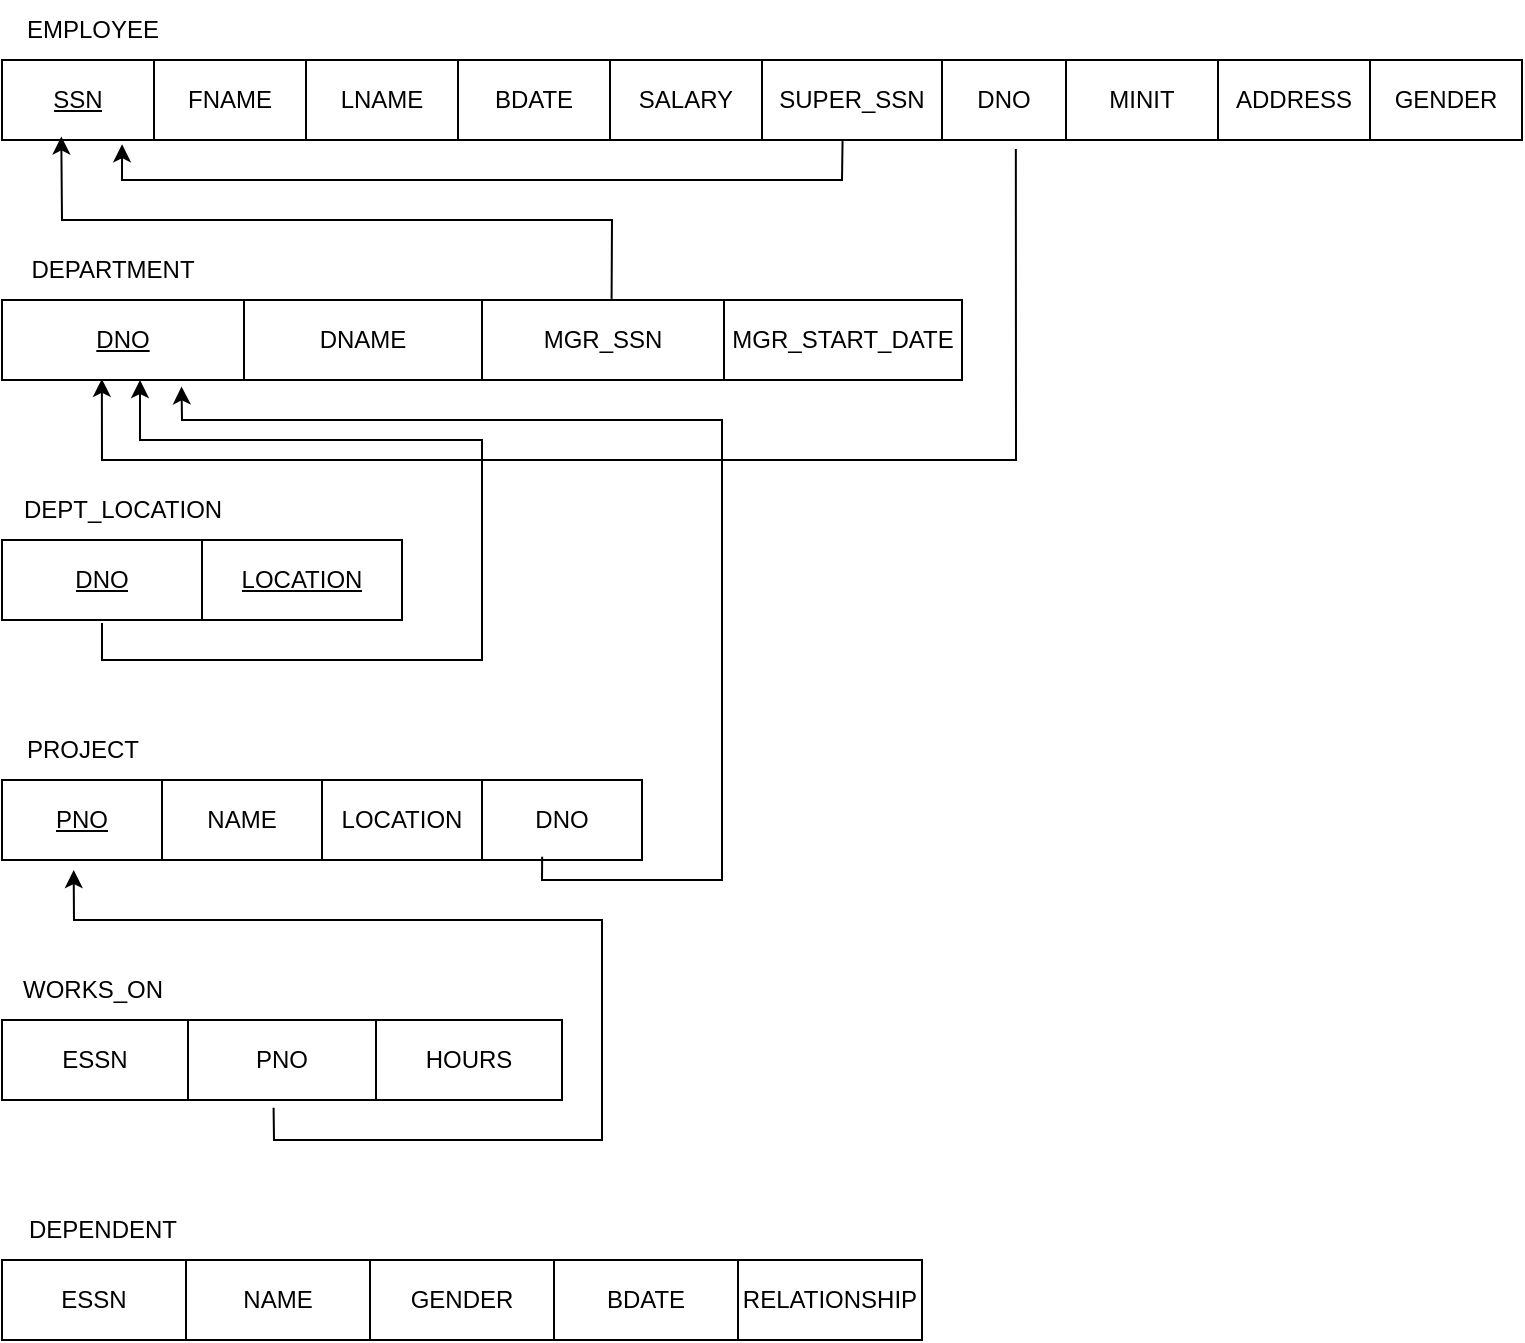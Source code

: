 <mxfile version="21.4.0" type="device">
  <diagram name="Page-1" id="WtzzcQmOFewp-zkcti-L">
    <mxGraphModel dx="969" dy="545" grid="1" gridSize="10" guides="1" tooltips="1" connect="1" arrows="1" fold="1" page="1" pageScale="1" pageWidth="827" pageHeight="1169" math="0" shadow="0">
      <root>
        <mxCell id="0" />
        <mxCell id="1" parent="0" />
        <mxCell id="aKiWD4lnwsIZx4lJDjJ6-1" value="" style="shape=table;startSize=0;container=1;collapsible=0;childLayout=tableLayout;" vertex="1" parent="1">
          <mxGeometry x="40" y="80" width="760" height="40" as="geometry" />
        </mxCell>
        <mxCell id="aKiWD4lnwsIZx4lJDjJ6-2" value="" style="shape=tableRow;horizontal=0;startSize=0;swimlaneHead=0;swimlaneBody=0;strokeColor=inherit;top=0;left=0;bottom=0;right=0;collapsible=0;dropTarget=0;fillColor=none;points=[[0,0.5],[1,0.5]];portConstraint=eastwest;" vertex="1" parent="aKiWD4lnwsIZx4lJDjJ6-1">
          <mxGeometry width="760" height="40" as="geometry" />
        </mxCell>
        <mxCell id="aKiWD4lnwsIZx4lJDjJ6-3" value="&lt;u&gt;SSN&lt;/u&gt;" style="shape=partialRectangle;html=1;whiteSpace=wrap;connectable=0;strokeColor=inherit;overflow=hidden;fillColor=none;top=0;left=0;bottom=0;right=0;pointerEvents=1;" vertex="1" parent="aKiWD4lnwsIZx4lJDjJ6-2">
          <mxGeometry width="76" height="40" as="geometry">
            <mxRectangle width="76" height="40" as="alternateBounds" />
          </mxGeometry>
        </mxCell>
        <mxCell id="aKiWD4lnwsIZx4lJDjJ6-4" value="FNAME" style="shape=partialRectangle;html=1;whiteSpace=wrap;connectable=0;strokeColor=inherit;overflow=hidden;fillColor=none;top=0;left=0;bottom=0;right=0;pointerEvents=1;" vertex="1" parent="aKiWD4lnwsIZx4lJDjJ6-2">
          <mxGeometry x="76" width="76" height="40" as="geometry">
            <mxRectangle width="76" height="40" as="alternateBounds" />
          </mxGeometry>
        </mxCell>
        <mxCell id="aKiWD4lnwsIZx4lJDjJ6-5" value="LNAME" style="shape=partialRectangle;html=1;whiteSpace=wrap;connectable=0;strokeColor=inherit;overflow=hidden;fillColor=none;top=0;left=0;bottom=0;right=0;pointerEvents=1;" vertex="1" parent="aKiWD4lnwsIZx4lJDjJ6-2">
          <mxGeometry x="152" width="76" height="40" as="geometry">
            <mxRectangle width="76" height="40" as="alternateBounds" />
          </mxGeometry>
        </mxCell>
        <mxCell id="aKiWD4lnwsIZx4lJDjJ6-6" value="BDATE" style="shape=partialRectangle;html=1;whiteSpace=wrap;connectable=0;strokeColor=inherit;overflow=hidden;fillColor=none;top=0;left=0;bottom=0;right=0;pointerEvents=1;" vertex="1" parent="aKiWD4lnwsIZx4lJDjJ6-2">
          <mxGeometry x="228" width="76" height="40" as="geometry">
            <mxRectangle width="76" height="40" as="alternateBounds" />
          </mxGeometry>
        </mxCell>
        <mxCell id="aKiWD4lnwsIZx4lJDjJ6-7" value="SALARY" style="shape=partialRectangle;html=1;whiteSpace=wrap;connectable=0;strokeColor=inherit;overflow=hidden;fillColor=none;top=0;left=0;bottom=0;right=0;pointerEvents=1;" vertex="1" parent="aKiWD4lnwsIZx4lJDjJ6-2">
          <mxGeometry x="304" width="76" height="40" as="geometry">
            <mxRectangle width="76" height="40" as="alternateBounds" />
          </mxGeometry>
        </mxCell>
        <mxCell id="aKiWD4lnwsIZx4lJDjJ6-8" value="SUPER_SSN" style="shape=partialRectangle;html=1;whiteSpace=wrap;connectable=0;strokeColor=inherit;overflow=hidden;fillColor=none;top=0;left=0;bottom=0;right=0;pointerEvents=1;" vertex="1" parent="aKiWD4lnwsIZx4lJDjJ6-2">
          <mxGeometry x="380" width="90" height="40" as="geometry">
            <mxRectangle width="90" height="40" as="alternateBounds" />
          </mxGeometry>
        </mxCell>
        <mxCell id="aKiWD4lnwsIZx4lJDjJ6-9" value="DNO" style="shape=partialRectangle;html=1;whiteSpace=wrap;connectable=0;strokeColor=inherit;overflow=hidden;fillColor=none;top=0;left=0;bottom=0;right=0;pointerEvents=1;" vertex="1" parent="aKiWD4lnwsIZx4lJDjJ6-2">
          <mxGeometry x="470" width="62" height="40" as="geometry">
            <mxRectangle width="62" height="40" as="alternateBounds" />
          </mxGeometry>
        </mxCell>
        <mxCell id="aKiWD4lnwsIZx4lJDjJ6-10" value="MINIT" style="shape=partialRectangle;html=1;whiteSpace=wrap;connectable=0;strokeColor=inherit;overflow=hidden;fillColor=none;top=0;left=0;bottom=0;right=0;pointerEvents=1;" vertex="1" parent="aKiWD4lnwsIZx4lJDjJ6-2">
          <mxGeometry x="532" width="76" height="40" as="geometry">
            <mxRectangle width="76" height="40" as="alternateBounds" />
          </mxGeometry>
        </mxCell>
        <mxCell id="aKiWD4lnwsIZx4lJDjJ6-11" value="ADDRESS" style="shape=partialRectangle;html=1;whiteSpace=wrap;connectable=0;strokeColor=inherit;overflow=hidden;fillColor=none;top=0;left=0;bottom=0;right=0;pointerEvents=1;" vertex="1" parent="aKiWD4lnwsIZx4lJDjJ6-2">
          <mxGeometry x="608" width="76" height="40" as="geometry">
            <mxRectangle width="76" height="40" as="alternateBounds" />
          </mxGeometry>
        </mxCell>
        <mxCell id="aKiWD4lnwsIZx4lJDjJ6-12" value="GENDER" style="shape=partialRectangle;html=1;whiteSpace=wrap;connectable=0;strokeColor=inherit;overflow=hidden;fillColor=none;top=0;left=0;bottom=0;right=0;pointerEvents=1;" vertex="1" parent="aKiWD4lnwsIZx4lJDjJ6-2">
          <mxGeometry x="684" width="76" height="40" as="geometry">
            <mxRectangle width="76" height="40" as="alternateBounds" />
          </mxGeometry>
        </mxCell>
        <mxCell id="aKiWD4lnwsIZx4lJDjJ6-16" value="" style="edgeStyle=none;orthogonalLoop=1;jettySize=auto;html=1;rounded=0;exitX=0.553;exitY=1.014;exitDx=0;exitDy=0;exitPerimeter=0;entryX=0.079;entryY=1.053;entryDx=0;entryDy=0;entryPerimeter=0;" edge="1" parent="aKiWD4lnwsIZx4lJDjJ6-1" source="aKiWD4lnwsIZx4lJDjJ6-2" target="aKiWD4lnwsIZx4lJDjJ6-2">
          <mxGeometry width="100" relative="1" as="geometry">
            <mxPoint x="410" y="60" as="sourcePoint" />
            <mxPoint x="40" y="60" as="targetPoint" />
            <Array as="points">
              <mxPoint x="420" y="60" />
              <mxPoint x="60" y="60" />
            </Array>
          </mxGeometry>
        </mxCell>
        <mxCell id="aKiWD4lnwsIZx4lJDjJ6-13" value="EMPLOYEE" style="text;html=1;align=center;verticalAlign=middle;resizable=0;points=[];autosize=1;strokeColor=none;fillColor=none;" vertex="1" parent="1">
          <mxGeometry x="40" y="50" width="90" height="30" as="geometry" />
        </mxCell>
        <mxCell id="aKiWD4lnwsIZx4lJDjJ6-17" value="" style="shape=table;startSize=0;container=1;collapsible=0;childLayout=tableLayout;" vertex="1" parent="1">
          <mxGeometry x="40" y="200" width="480" height="40" as="geometry" />
        </mxCell>
        <mxCell id="aKiWD4lnwsIZx4lJDjJ6-18" value="" style="shape=tableRow;horizontal=0;startSize=0;swimlaneHead=0;swimlaneBody=0;strokeColor=inherit;top=0;left=0;bottom=0;right=0;collapsible=0;dropTarget=0;fillColor=none;points=[[0,0.5],[1,0.5]];portConstraint=eastwest;" vertex="1" parent="aKiWD4lnwsIZx4lJDjJ6-17">
          <mxGeometry width="480" height="40" as="geometry" />
        </mxCell>
        <mxCell id="aKiWD4lnwsIZx4lJDjJ6-19" value="&lt;u&gt;DNO&lt;/u&gt;" style="shape=partialRectangle;html=1;whiteSpace=wrap;connectable=0;strokeColor=inherit;overflow=hidden;fillColor=none;top=0;left=0;bottom=0;right=0;pointerEvents=1;" vertex="1" parent="aKiWD4lnwsIZx4lJDjJ6-18">
          <mxGeometry width="121" height="40" as="geometry">
            <mxRectangle width="121" height="40" as="alternateBounds" />
          </mxGeometry>
        </mxCell>
        <mxCell id="aKiWD4lnwsIZx4lJDjJ6-20" value="DNAME" style="shape=partialRectangle;html=1;whiteSpace=wrap;connectable=0;strokeColor=inherit;overflow=hidden;fillColor=none;top=0;left=0;bottom=0;right=0;pointerEvents=1;" vertex="1" parent="aKiWD4lnwsIZx4lJDjJ6-18">
          <mxGeometry x="121" width="119" height="40" as="geometry">
            <mxRectangle width="119" height="40" as="alternateBounds" />
          </mxGeometry>
        </mxCell>
        <mxCell id="aKiWD4lnwsIZx4lJDjJ6-21" value="MGR_SSN" style="shape=partialRectangle;html=1;whiteSpace=wrap;connectable=0;strokeColor=inherit;overflow=hidden;fillColor=none;top=0;left=0;bottom=0;right=0;pointerEvents=1;" vertex="1" parent="aKiWD4lnwsIZx4lJDjJ6-18">
          <mxGeometry x="240" width="121" height="40" as="geometry">
            <mxRectangle width="121" height="40" as="alternateBounds" />
          </mxGeometry>
        </mxCell>
        <mxCell id="aKiWD4lnwsIZx4lJDjJ6-22" value="MGR_START_DATE" style="shape=partialRectangle;html=1;whiteSpace=wrap;connectable=0;strokeColor=inherit;overflow=hidden;fillColor=none;top=0;left=0;bottom=0;right=0;pointerEvents=1;" vertex="1" parent="aKiWD4lnwsIZx4lJDjJ6-18">
          <mxGeometry x="361" width="119" height="40" as="geometry">
            <mxRectangle width="119" height="40" as="alternateBounds" />
          </mxGeometry>
        </mxCell>
        <mxCell id="aKiWD4lnwsIZx4lJDjJ6-23" value="DEPARTMENT" style="text;html=1;align=center;verticalAlign=middle;resizable=0;points=[];autosize=1;strokeColor=none;fillColor=none;" vertex="1" parent="1">
          <mxGeometry x="40" y="170" width="110" height="30" as="geometry" />
        </mxCell>
        <mxCell id="aKiWD4lnwsIZx4lJDjJ6-24" value="DEPT_LOCATION" style="text;html=1;align=center;verticalAlign=middle;resizable=0;points=[];autosize=1;strokeColor=none;fillColor=none;" vertex="1" parent="1">
          <mxGeometry x="40" y="290" width="120" height="30" as="geometry" />
        </mxCell>
        <mxCell id="aKiWD4lnwsIZx4lJDjJ6-25" value="" style="shape=table;startSize=0;container=1;collapsible=0;childLayout=tableLayout;" vertex="1" parent="1">
          <mxGeometry x="40" y="320" width="200" height="40" as="geometry" />
        </mxCell>
        <mxCell id="aKiWD4lnwsIZx4lJDjJ6-26" value="" style="shape=tableRow;horizontal=0;startSize=0;swimlaneHead=0;swimlaneBody=0;strokeColor=inherit;top=0;left=0;bottom=0;right=0;collapsible=0;dropTarget=0;fillColor=none;points=[[0,0.5],[1,0.5]];portConstraint=eastwest;" vertex="1" parent="aKiWD4lnwsIZx4lJDjJ6-25">
          <mxGeometry width="200" height="40" as="geometry" />
        </mxCell>
        <mxCell id="aKiWD4lnwsIZx4lJDjJ6-27" value="&lt;u&gt;DNO&lt;/u&gt;" style="shape=partialRectangle;html=1;whiteSpace=wrap;connectable=0;strokeColor=inherit;overflow=hidden;fillColor=none;top=0;left=0;bottom=0;right=0;pointerEvents=1;" vertex="1" parent="aKiWD4lnwsIZx4lJDjJ6-26">
          <mxGeometry width="100" height="40" as="geometry">
            <mxRectangle width="100" height="40" as="alternateBounds" />
          </mxGeometry>
        </mxCell>
        <mxCell id="aKiWD4lnwsIZx4lJDjJ6-28" value="&lt;u&gt;LOCATION&lt;/u&gt;" style="shape=partialRectangle;html=1;whiteSpace=wrap;connectable=0;strokeColor=inherit;overflow=hidden;fillColor=none;top=0;left=0;bottom=0;right=0;pointerEvents=1;" vertex="1" parent="aKiWD4lnwsIZx4lJDjJ6-26">
          <mxGeometry x="100" width="100" height="40" as="geometry">
            <mxRectangle width="100" height="40" as="alternateBounds" />
          </mxGeometry>
        </mxCell>
        <mxCell id="aKiWD4lnwsIZx4lJDjJ6-29" value="PROJECT" style="text;html=1;align=center;verticalAlign=middle;resizable=0;points=[];autosize=1;strokeColor=none;fillColor=none;" vertex="1" parent="1">
          <mxGeometry x="40" y="410" width="80" height="30" as="geometry" />
        </mxCell>
        <mxCell id="aKiWD4lnwsIZx4lJDjJ6-30" value="" style="shape=table;startSize=0;container=1;collapsible=0;childLayout=tableLayout;" vertex="1" parent="1">
          <mxGeometry x="40" y="440" width="320" height="40" as="geometry" />
        </mxCell>
        <mxCell id="aKiWD4lnwsIZx4lJDjJ6-31" value="" style="shape=tableRow;horizontal=0;startSize=0;swimlaneHead=0;swimlaneBody=0;strokeColor=inherit;top=0;left=0;bottom=0;right=0;collapsible=0;dropTarget=0;fillColor=none;points=[[0,0.5],[1,0.5]];portConstraint=eastwest;" vertex="1" parent="aKiWD4lnwsIZx4lJDjJ6-30">
          <mxGeometry width="320" height="40" as="geometry" />
        </mxCell>
        <mxCell id="aKiWD4lnwsIZx4lJDjJ6-32" value="&lt;u&gt;PNO&lt;/u&gt;" style="shape=partialRectangle;html=1;whiteSpace=wrap;connectable=0;strokeColor=inherit;overflow=hidden;fillColor=none;top=0;left=0;bottom=0;right=0;pointerEvents=1;" vertex="1" parent="aKiWD4lnwsIZx4lJDjJ6-31">
          <mxGeometry width="80" height="40" as="geometry">
            <mxRectangle width="80" height="40" as="alternateBounds" />
          </mxGeometry>
        </mxCell>
        <mxCell id="aKiWD4lnwsIZx4lJDjJ6-33" value="NAME" style="shape=partialRectangle;html=1;whiteSpace=wrap;connectable=0;strokeColor=inherit;overflow=hidden;fillColor=none;top=0;left=0;bottom=0;right=0;pointerEvents=1;" vertex="1" parent="aKiWD4lnwsIZx4lJDjJ6-31">
          <mxGeometry x="80" width="80" height="40" as="geometry">
            <mxRectangle width="80" height="40" as="alternateBounds" />
          </mxGeometry>
        </mxCell>
        <mxCell id="aKiWD4lnwsIZx4lJDjJ6-34" value="LOCATION" style="shape=partialRectangle;html=1;whiteSpace=wrap;connectable=0;strokeColor=inherit;overflow=hidden;fillColor=none;top=0;left=0;bottom=0;right=0;pointerEvents=1;" vertex="1" parent="aKiWD4lnwsIZx4lJDjJ6-31">
          <mxGeometry x="160" width="80" height="40" as="geometry">
            <mxRectangle width="80" height="40" as="alternateBounds" />
          </mxGeometry>
        </mxCell>
        <mxCell id="aKiWD4lnwsIZx4lJDjJ6-35" value="DNO" style="shape=partialRectangle;html=1;whiteSpace=wrap;connectable=0;strokeColor=inherit;overflow=hidden;fillColor=none;top=0;left=0;bottom=0;right=0;pointerEvents=1;" vertex="1" parent="aKiWD4lnwsIZx4lJDjJ6-31">
          <mxGeometry x="240" width="80" height="40" as="geometry">
            <mxRectangle width="80" height="40" as="alternateBounds" />
          </mxGeometry>
        </mxCell>
        <mxCell id="aKiWD4lnwsIZx4lJDjJ6-36" value="WORKS_ON" style="text;html=1;align=center;verticalAlign=middle;resizable=0;points=[];autosize=1;strokeColor=none;fillColor=none;" vertex="1" parent="1">
          <mxGeometry x="40" y="530" width="90" height="30" as="geometry" />
        </mxCell>
        <mxCell id="aKiWD4lnwsIZx4lJDjJ6-37" value="" style="shape=table;startSize=0;container=1;collapsible=0;childLayout=tableLayout;" vertex="1" parent="1">
          <mxGeometry x="40" y="560" width="280" height="40" as="geometry" />
        </mxCell>
        <mxCell id="aKiWD4lnwsIZx4lJDjJ6-38" value="" style="shape=tableRow;horizontal=0;startSize=0;swimlaneHead=0;swimlaneBody=0;strokeColor=inherit;top=0;left=0;bottom=0;right=0;collapsible=0;dropTarget=0;fillColor=none;points=[[0,0.5],[1,0.5]];portConstraint=eastwest;" vertex="1" parent="aKiWD4lnwsIZx4lJDjJ6-37">
          <mxGeometry width="280" height="40" as="geometry" />
        </mxCell>
        <mxCell id="aKiWD4lnwsIZx4lJDjJ6-39" value="ESSN" style="shape=partialRectangle;html=1;whiteSpace=wrap;connectable=0;strokeColor=inherit;overflow=hidden;fillColor=none;top=0;left=0;bottom=0;right=0;pointerEvents=1;" vertex="1" parent="aKiWD4lnwsIZx4lJDjJ6-38">
          <mxGeometry width="93" height="40" as="geometry">
            <mxRectangle width="93" height="40" as="alternateBounds" />
          </mxGeometry>
        </mxCell>
        <mxCell id="aKiWD4lnwsIZx4lJDjJ6-40" value="PNO" style="shape=partialRectangle;html=1;whiteSpace=wrap;connectable=0;strokeColor=inherit;overflow=hidden;fillColor=none;top=0;left=0;bottom=0;right=0;pointerEvents=1;" vertex="1" parent="aKiWD4lnwsIZx4lJDjJ6-38">
          <mxGeometry x="93" width="94" height="40" as="geometry">
            <mxRectangle width="94" height="40" as="alternateBounds" />
          </mxGeometry>
        </mxCell>
        <mxCell id="aKiWD4lnwsIZx4lJDjJ6-41" value="HOURS" style="shape=partialRectangle;html=1;whiteSpace=wrap;connectable=0;strokeColor=inherit;overflow=hidden;fillColor=none;top=0;left=0;bottom=0;right=0;pointerEvents=1;" vertex="1" parent="aKiWD4lnwsIZx4lJDjJ6-38">
          <mxGeometry x="187" width="93" height="40" as="geometry">
            <mxRectangle width="93" height="40" as="alternateBounds" />
          </mxGeometry>
        </mxCell>
        <mxCell id="aKiWD4lnwsIZx4lJDjJ6-42" value="DEPENDENT" style="text;html=1;align=center;verticalAlign=middle;resizable=0;points=[];autosize=1;strokeColor=none;fillColor=none;" vertex="1" parent="1">
          <mxGeometry x="40" y="650" width="100" height="30" as="geometry" />
        </mxCell>
        <mxCell id="aKiWD4lnwsIZx4lJDjJ6-43" value="" style="shape=table;startSize=0;container=1;collapsible=0;childLayout=tableLayout;" vertex="1" parent="1">
          <mxGeometry x="40" y="680" width="460" height="40" as="geometry" />
        </mxCell>
        <mxCell id="aKiWD4lnwsIZx4lJDjJ6-44" value="" style="shape=tableRow;horizontal=0;startSize=0;swimlaneHead=0;swimlaneBody=0;strokeColor=inherit;top=0;left=0;bottom=0;right=0;collapsible=0;dropTarget=0;fillColor=none;points=[[0,0.5],[1,0.5]];portConstraint=eastwest;" vertex="1" parent="aKiWD4lnwsIZx4lJDjJ6-43">
          <mxGeometry width="460" height="40" as="geometry" />
        </mxCell>
        <mxCell id="aKiWD4lnwsIZx4lJDjJ6-45" value="ESSN" style="shape=partialRectangle;html=1;whiteSpace=wrap;connectable=0;strokeColor=inherit;overflow=hidden;fillColor=none;top=0;left=0;bottom=0;right=0;pointerEvents=1;" vertex="1" parent="aKiWD4lnwsIZx4lJDjJ6-44">
          <mxGeometry width="92" height="40" as="geometry">
            <mxRectangle width="92" height="40" as="alternateBounds" />
          </mxGeometry>
        </mxCell>
        <mxCell id="aKiWD4lnwsIZx4lJDjJ6-46" value="NAME" style="shape=partialRectangle;html=1;whiteSpace=wrap;connectable=0;strokeColor=inherit;overflow=hidden;fillColor=none;top=0;left=0;bottom=0;right=0;pointerEvents=1;" vertex="1" parent="aKiWD4lnwsIZx4lJDjJ6-44">
          <mxGeometry x="92" width="92" height="40" as="geometry">
            <mxRectangle width="92" height="40" as="alternateBounds" />
          </mxGeometry>
        </mxCell>
        <mxCell id="aKiWD4lnwsIZx4lJDjJ6-47" value="GENDER" style="shape=partialRectangle;html=1;whiteSpace=wrap;connectable=0;strokeColor=inherit;overflow=hidden;fillColor=none;top=0;left=0;bottom=0;right=0;pointerEvents=1;" vertex="1" parent="aKiWD4lnwsIZx4lJDjJ6-44">
          <mxGeometry x="184" width="92" height="40" as="geometry">
            <mxRectangle width="92" height="40" as="alternateBounds" />
          </mxGeometry>
        </mxCell>
        <mxCell id="aKiWD4lnwsIZx4lJDjJ6-48" value="BDATE" style="shape=partialRectangle;html=1;whiteSpace=wrap;connectable=0;strokeColor=inherit;overflow=hidden;fillColor=none;top=0;left=0;bottom=0;right=0;pointerEvents=1;" vertex="1" parent="aKiWD4lnwsIZx4lJDjJ6-44">
          <mxGeometry x="276" width="92" height="40" as="geometry">
            <mxRectangle width="92" height="40" as="alternateBounds" />
          </mxGeometry>
        </mxCell>
        <mxCell id="aKiWD4lnwsIZx4lJDjJ6-49" value="RELATIONSHIP" style="shape=partialRectangle;html=1;whiteSpace=wrap;connectable=0;strokeColor=inherit;overflow=hidden;fillColor=none;top=0;left=0;bottom=0;right=0;pointerEvents=1;" vertex="1" parent="aKiWD4lnwsIZx4lJDjJ6-44">
          <mxGeometry x="368" width="92" height="40" as="geometry">
            <mxRectangle width="92" height="40" as="alternateBounds" />
          </mxGeometry>
        </mxCell>
        <mxCell id="aKiWD4lnwsIZx4lJDjJ6-50" value="" style="edgeStyle=none;orthogonalLoop=1;jettySize=auto;html=1;rounded=0;exitX=0.635;exitY=-0.014;exitDx=0;exitDy=0;exitPerimeter=0;entryX=0.039;entryY=0.956;entryDx=0;entryDy=0;entryPerimeter=0;" edge="1" parent="1" source="aKiWD4lnwsIZx4lJDjJ6-18" target="aKiWD4lnwsIZx4lJDjJ6-2">
          <mxGeometry width="100" relative="1" as="geometry">
            <mxPoint x="300" y="190" as="sourcePoint" />
            <mxPoint x="400" y="190" as="targetPoint" />
            <Array as="points">
              <mxPoint x="345" y="160" />
              <mxPoint x="70" y="160" />
            </Array>
          </mxGeometry>
        </mxCell>
        <mxCell id="aKiWD4lnwsIZx4lJDjJ6-51" value="" style="edgeStyle=none;orthogonalLoop=1;jettySize=auto;html=1;rounded=0;exitX=0.25;exitY=1.036;exitDx=0;exitDy=0;exitPerimeter=0;" edge="1" parent="1" source="aKiWD4lnwsIZx4lJDjJ6-26">
          <mxGeometry width="100" relative="1" as="geometry">
            <mxPoint x="50" y="380" as="sourcePoint" />
            <mxPoint x="109" y="240" as="targetPoint" />
            <Array as="points">
              <mxPoint x="90" y="380" />
              <mxPoint x="280" y="380" />
              <mxPoint x="280" y="270" />
              <mxPoint x="109" y="270" />
            </Array>
          </mxGeometry>
        </mxCell>
        <mxCell id="aKiWD4lnwsIZx4lJDjJ6-53" value="" style="edgeStyle=none;orthogonalLoop=1;jettySize=auto;html=1;rounded=0;exitX=0.667;exitY=1.111;exitDx=0;exitDy=0;exitPerimeter=0;entryX=0.104;entryY=0.986;entryDx=0;entryDy=0;entryPerimeter=0;" edge="1" parent="1" source="aKiWD4lnwsIZx4lJDjJ6-2" target="aKiWD4lnwsIZx4lJDjJ6-18">
          <mxGeometry width="100" relative="1" as="geometry">
            <mxPoint x="500" y="130" as="sourcePoint" />
            <mxPoint x="600" y="130" as="targetPoint" />
            <Array as="points">
              <mxPoint x="547" y="280" />
              <mxPoint x="90" y="280" />
            </Array>
          </mxGeometry>
        </mxCell>
        <mxCell id="aKiWD4lnwsIZx4lJDjJ6-54" value="" style="edgeStyle=none;orthogonalLoop=1;jettySize=auto;html=1;rounded=0;exitX=0.844;exitY=0.959;exitDx=0;exitDy=0;exitPerimeter=0;entryX=0.187;entryY=1.08;entryDx=0;entryDy=0;entryPerimeter=0;" edge="1" parent="1" source="aKiWD4lnwsIZx4lJDjJ6-31" target="aKiWD4lnwsIZx4lJDjJ6-18">
          <mxGeometry width="100" relative="1" as="geometry">
            <mxPoint x="260" y="490" as="sourcePoint" />
            <mxPoint x="360" y="490" as="targetPoint" />
            <Array as="points">
              <mxPoint x="310" y="490" />
              <mxPoint x="340" y="490" />
              <mxPoint x="400" y="490" />
              <mxPoint x="400" y="260" />
              <mxPoint x="130" y="260" />
            </Array>
          </mxGeometry>
        </mxCell>
        <mxCell id="aKiWD4lnwsIZx4lJDjJ6-55" value="" style="edgeStyle=none;orthogonalLoop=1;jettySize=auto;html=1;rounded=0;exitX=0.485;exitY=1.097;exitDx=0;exitDy=0;exitPerimeter=0;entryX=0.112;entryY=1.125;entryDx=0;entryDy=0;entryPerimeter=0;" edge="1" parent="1" source="aKiWD4lnwsIZx4lJDjJ6-38" target="aKiWD4lnwsIZx4lJDjJ6-31">
          <mxGeometry width="100" relative="1" as="geometry">
            <mxPoint x="160" y="630" as="sourcePoint" />
            <mxPoint x="70" y="520" as="targetPoint" />
            <Array as="points">
              <mxPoint x="176" y="620" />
              <mxPoint x="340" y="620" />
              <mxPoint x="340" y="510" />
              <mxPoint x="76" y="510" />
            </Array>
          </mxGeometry>
        </mxCell>
      </root>
    </mxGraphModel>
  </diagram>
</mxfile>
